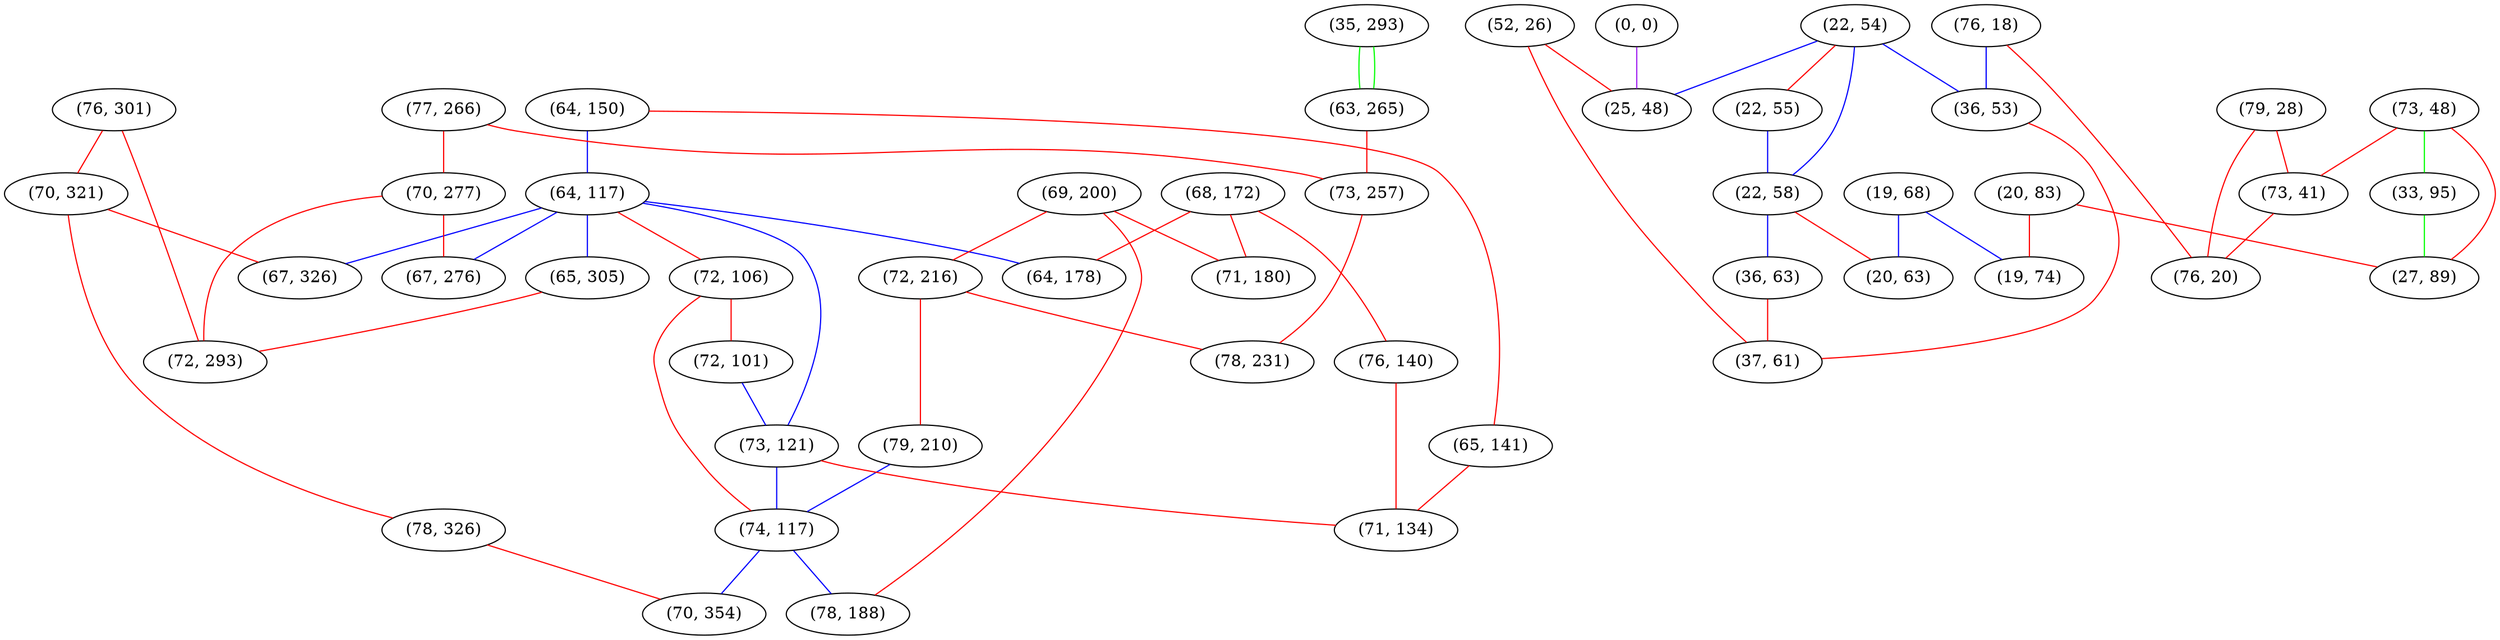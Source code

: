 graph "" {
"(64, 150)";
"(64, 117)";
"(22, 54)";
"(76, 301)";
"(65, 141)";
"(76, 18)";
"(20, 83)";
"(70, 321)";
"(77, 266)";
"(69, 200)";
"(35, 293)";
"(72, 216)";
"(22, 55)";
"(63, 265)";
"(22, 58)";
"(65, 305)";
"(72, 106)";
"(79, 28)";
"(73, 48)";
"(68, 172)";
"(79, 210)";
"(36, 53)";
"(72, 101)";
"(73, 121)";
"(33, 95)";
"(71, 180)";
"(52, 26)";
"(0, 0)";
"(73, 257)";
"(74, 117)";
"(19, 68)";
"(76, 140)";
"(78, 231)";
"(73, 41)";
"(70, 277)";
"(78, 326)";
"(36, 63)";
"(78, 188)";
"(25, 48)";
"(76, 20)";
"(20, 63)";
"(27, 89)";
"(67, 276)";
"(64, 178)";
"(37, 61)";
"(70, 354)";
"(67, 326)";
"(19, 74)";
"(72, 293)";
"(71, 134)";
"(64, 150)" -- "(65, 141)"  [color=red, key=0, weight=1];
"(64, 150)" -- "(64, 117)"  [color=blue, key=0, weight=3];
"(64, 117)" -- "(67, 276)"  [color=blue, key=0, weight=3];
"(64, 117)" -- "(72, 106)"  [color=red, key=0, weight=1];
"(64, 117)" -- "(65, 305)"  [color=blue, key=0, weight=3];
"(64, 117)" -- "(64, 178)"  [color=blue, key=0, weight=3];
"(64, 117)" -- "(67, 326)"  [color=blue, key=0, weight=3];
"(64, 117)" -- "(73, 121)"  [color=blue, key=0, weight=3];
"(22, 54)" -- "(36, 53)"  [color=blue, key=0, weight=3];
"(22, 54)" -- "(25, 48)"  [color=blue, key=0, weight=3];
"(22, 54)" -- "(22, 58)"  [color=blue, key=0, weight=3];
"(22, 54)" -- "(22, 55)"  [color=red, key=0, weight=1];
"(76, 301)" -- "(70, 321)"  [color=red, key=0, weight=1];
"(76, 301)" -- "(72, 293)"  [color=red, key=0, weight=1];
"(65, 141)" -- "(71, 134)"  [color=red, key=0, weight=1];
"(76, 18)" -- "(36, 53)"  [color=blue, key=0, weight=3];
"(76, 18)" -- "(76, 20)"  [color=red, key=0, weight=1];
"(20, 83)" -- "(19, 74)"  [color=red, key=0, weight=1];
"(20, 83)" -- "(27, 89)"  [color=red, key=0, weight=1];
"(70, 321)" -- "(67, 326)"  [color=red, key=0, weight=1];
"(70, 321)" -- "(78, 326)"  [color=red, key=0, weight=1];
"(77, 266)" -- "(73, 257)"  [color=red, key=0, weight=1];
"(77, 266)" -- "(70, 277)"  [color=red, key=0, weight=1];
"(69, 200)" -- "(71, 180)"  [color=red, key=0, weight=1];
"(69, 200)" -- "(78, 188)"  [color=red, key=0, weight=1];
"(69, 200)" -- "(72, 216)"  [color=red, key=0, weight=1];
"(35, 293)" -- "(63, 265)"  [color=green, key=0, weight=2];
"(35, 293)" -- "(63, 265)"  [color=green, key=1, weight=2];
"(72, 216)" -- "(78, 231)"  [color=red, key=0, weight=1];
"(72, 216)" -- "(79, 210)"  [color=red, key=0, weight=1];
"(22, 55)" -- "(22, 58)"  [color=blue, key=0, weight=3];
"(63, 265)" -- "(73, 257)"  [color=red, key=0, weight=1];
"(22, 58)" -- "(20, 63)"  [color=red, key=0, weight=1];
"(22, 58)" -- "(36, 63)"  [color=blue, key=0, weight=3];
"(65, 305)" -- "(72, 293)"  [color=red, key=0, weight=1];
"(72, 106)" -- "(72, 101)"  [color=red, key=0, weight=1];
"(72, 106)" -- "(74, 117)"  [color=red, key=0, weight=1];
"(79, 28)" -- "(76, 20)"  [color=red, key=0, weight=1];
"(79, 28)" -- "(73, 41)"  [color=red, key=0, weight=1];
"(73, 48)" -- "(27, 89)"  [color=red, key=0, weight=1];
"(73, 48)" -- "(73, 41)"  [color=red, key=0, weight=1];
"(73, 48)" -- "(33, 95)"  [color=green, key=0, weight=2];
"(68, 172)" -- "(71, 180)"  [color=red, key=0, weight=1];
"(68, 172)" -- "(76, 140)"  [color=red, key=0, weight=1];
"(68, 172)" -- "(64, 178)"  [color=red, key=0, weight=1];
"(79, 210)" -- "(74, 117)"  [color=blue, key=0, weight=3];
"(36, 53)" -- "(37, 61)"  [color=red, key=0, weight=1];
"(72, 101)" -- "(73, 121)"  [color=blue, key=0, weight=3];
"(73, 121)" -- "(71, 134)"  [color=red, key=0, weight=1];
"(73, 121)" -- "(74, 117)"  [color=blue, key=0, weight=3];
"(33, 95)" -- "(27, 89)"  [color=green, key=0, weight=2];
"(52, 26)" -- "(25, 48)"  [color=red, key=0, weight=1];
"(52, 26)" -- "(37, 61)"  [color=red, key=0, weight=1];
"(0, 0)" -- "(25, 48)"  [color=purple, key=0, weight=4];
"(73, 257)" -- "(78, 231)"  [color=red, key=0, weight=1];
"(74, 117)" -- "(78, 188)"  [color=blue, key=0, weight=3];
"(74, 117)" -- "(70, 354)"  [color=blue, key=0, weight=3];
"(19, 68)" -- "(20, 63)"  [color=blue, key=0, weight=3];
"(19, 68)" -- "(19, 74)"  [color=blue, key=0, weight=3];
"(76, 140)" -- "(71, 134)"  [color=red, key=0, weight=1];
"(73, 41)" -- "(76, 20)"  [color=red, key=0, weight=1];
"(70, 277)" -- "(67, 276)"  [color=red, key=0, weight=1];
"(70, 277)" -- "(72, 293)"  [color=red, key=0, weight=1];
"(78, 326)" -- "(70, 354)"  [color=red, key=0, weight=1];
"(36, 63)" -- "(37, 61)"  [color=red, key=0, weight=1];
}
